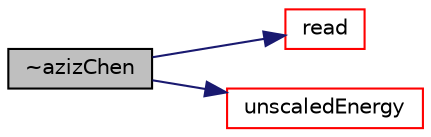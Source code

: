 digraph "~azizChen"
{
  bgcolor="transparent";
  edge [fontname="Helvetica",fontsize="10",labelfontname="Helvetica",labelfontsize="10"];
  node [fontname="Helvetica",fontsize="10",shape=record];
  rankdir="LR";
  Node2 [label="~azizChen",height=0.2,width=0.4,color="black", fillcolor="grey75", style="filled", fontcolor="black"];
  Node2 -> Node3 [color="midnightblue",fontsize="10",style="solid",fontname="Helvetica"];
  Node3 [label="read",height=0.2,width=0.4,color="red",URL="$a25577.html#a646f6b9e314f4e96310c6291a2be3579",tooltip="Read dictionary. "];
  Node2 -> Node302 [color="midnightblue",fontsize="10",style="solid",fontname="Helvetica"];
  Node302 [label="unscaledEnergy",height=0.2,width=0.4,color="red",URL="$a25577.html#a83578b87f1b5c24f33e63b3327599dff"];
}
